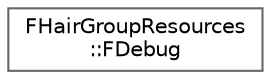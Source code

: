 digraph "Graphical Class Hierarchy"
{
 // INTERACTIVE_SVG=YES
 // LATEX_PDF_SIZE
  bgcolor="transparent";
  edge [fontname=Helvetica,fontsize=10,labelfontname=Helvetica,labelfontsize=10];
  node [fontname=Helvetica,fontsize=10,shape=box,height=0.2,width=0.4];
  rankdir="LR";
  Node0 [id="Node000000",label="FHairGroupResources\l::FDebug",height=0.2,width=0.4,color="grey40", fillcolor="white", style="filled",URL="$d8/da1/structFHairGroupResources_1_1FDebug.html",tooltip=" "];
}

